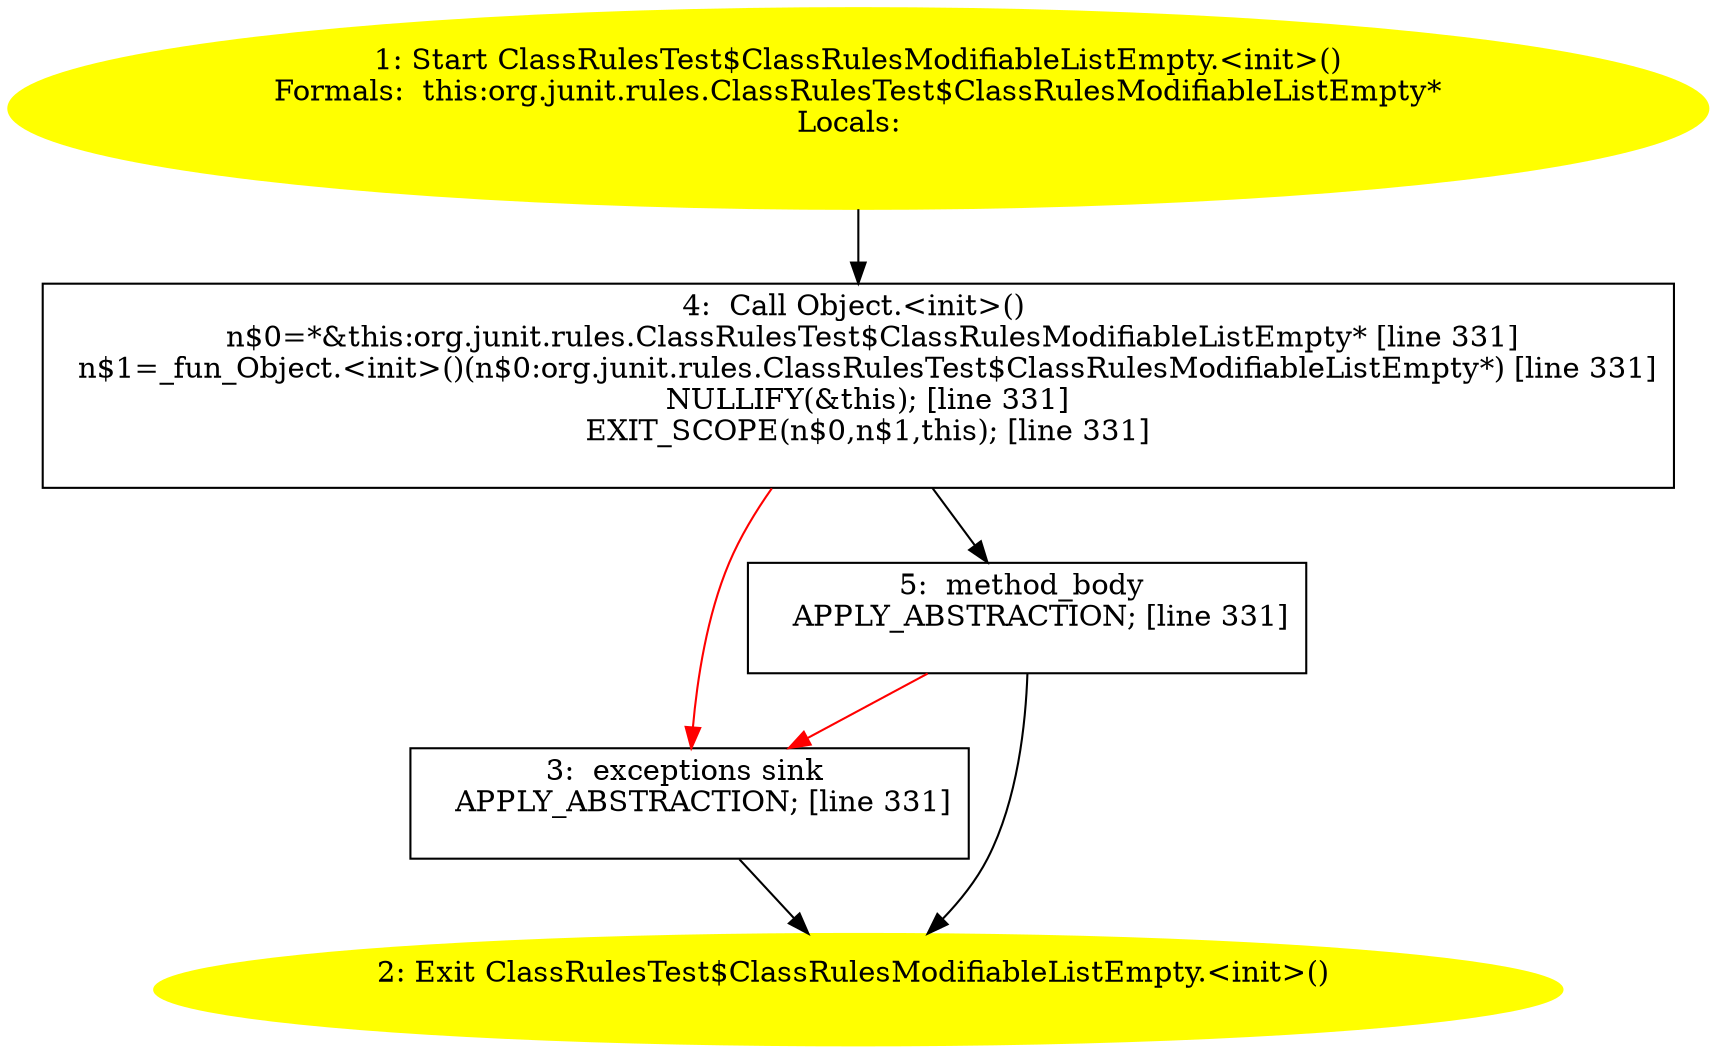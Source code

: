 /* @generated */
digraph cfg {
"org.junit.rules.ClassRulesTest$ClassRulesModifiableListEmpty.<init>().df8cfe94d41bc5514990596e16947373_1" [label="1: Start ClassRulesTest$ClassRulesModifiableListEmpty.<init>()\nFormals:  this:org.junit.rules.ClassRulesTest$ClassRulesModifiableListEmpty*\nLocals:  \n  " color=yellow style=filled]
	

	 "org.junit.rules.ClassRulesTest$ClassRulesModifiableListEmpty.<init>().df8cfe94d41bc5514990596e16947373_1" -> "org.junit.rules.ClassRulesTest$ClassRulesModifiableListEmpty.<init>().df8cfe94d41bc5514990596e16947373_4" ;
"org.junit.rules.ClassRulesTest$ClassRulesModifiableListEmpty.<init>().df8cfe94d41bc5514990596e16947373_2" [label="2: Exit ClassRulesTest$ClassRulesModifiableListEmpty.<init>() \n  " color=yellow style=filled]
	

"org.junit.rules.ClassRulesTest$ClassRulesModifiableListEmpty.<init>().df8cfe94d41bc5514990596e16947373_3" [label="3:  exceptions sink \n   APPLY_ABSTRACTION; [line 331]\n " shape="box"]
	

	 "org.junit.rules.ClassRulesTest$ClassRulesModifiableListEmpty.<init>().df8cfe94d41bc5514990596e16947373_3" -> "org.junit.rules.ClassRulesTest$ClassRulesModifiableListEmpty.<init>().df8cfe94d41bc5514990596e16947373_2" ;
"org.junit.rules.ClassRulesTest$ClassRulesModifiableListEmpty.<init>().df8cfe94d41bc5514990596e16947373_4" [label="4:  Call Object.<init>() \n   n$0=*&this:org.junit.rules.ClassRulesTest$ClassRulesModifiableListEmpty* [line 331]\n  n$1=_fun_Object.<init>()(n$0:org.junit.rules.ClassRulesTest$ClassRulesModifiableListEmpty*) [line 331]\n  NULLIFY(&this); [line 331]\n  EXIT_SCOPE(n$0,n$1,this); [line 331]\n " shape="box"]
	

	 "org.junit.rules.ClassRulesTest$ClassRulesModifiableListEmpty.<init>().df8cfe94d41bc5514990596e16947373_4" -> "org.junit.rules.ClassRulesTest$ClassRulesModifiableListEmpty.<init>().df8cfe94d41bc5514990596e16947373_5" ;
	 "org.junit.rules.ClassRulesTest$ClassRulesModifiableListEmpty.<init>().df8cfe94d41bc5514990596e16947373_4" -> "org.junit.rules.ClassRulesTest$ClassRulesModifiableListEmpty.<init>().df8cfe94d41bc5514990596e16947373_3" [color="red" ];
"org.junit.rules.ClassRulesTest$ClassRulesModifiableListEmpty.<init>().df8cfe94d41bc5514990596e16947373_5" [label="5:  method_body \n   APPLY_ABSTRACTION; [line 331]\n " shape="box"]
	

	 "org.junit.rules.ClassRulesTest$ClassRulesModifiableListEmpty.<init>().df8cfe94d41bc5514990596e16947373_5" -> "org.junit.rules.ClassRulesTest$ClassRulesModifiableListEmpty.<init>().df8cfe94d41bc5514990596e16947373_2" ;
	 "org.junit.rules.ClassRulesTest$ClassRulesModifiableListEmpty.<init>().df8cfe94d41bc5514990596e16947373_5" -> "org.junit.rules.ClassRulesTest$ClassRulesModifiableListEmpty.<init>().df8cfe94d41bc5514990596e16947373_3" [color="red" ];
}
